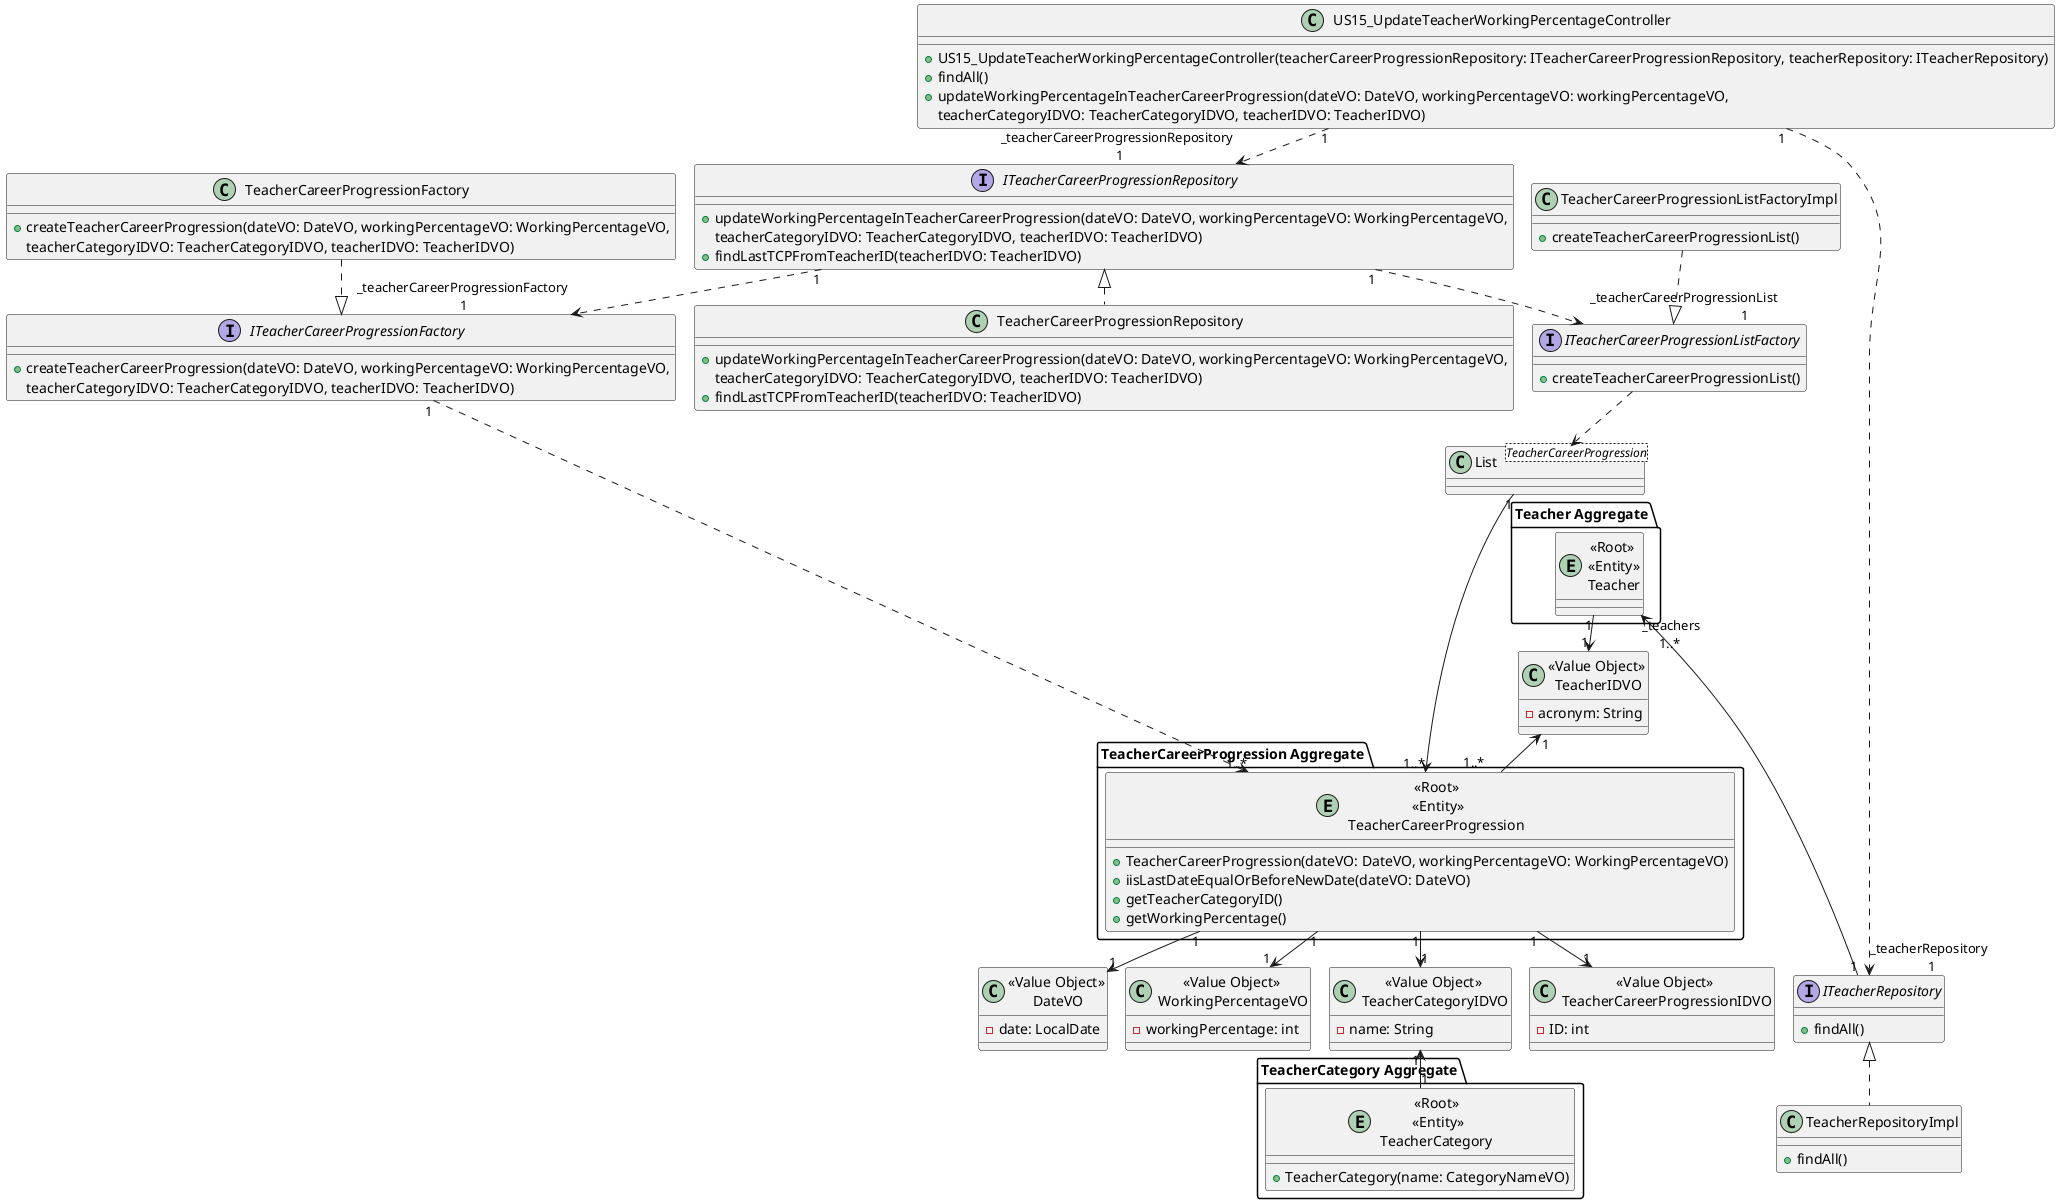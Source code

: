 @startuml
!pragma layout smetana
skinparam ranksep 100
skinparam nodesep 100

class US15_UpdateTeacherWorkingPercentageController {
    +US15_UpdateTeacherWorkingPercentageController(teacherCareerProgressionRepository: ITeacherCareerProgressionRepository, teacherRepository: ITeacherRepository)
    +findAll()
    +updateWorkingPercentageInTeacherCareerProgression(dateVO: DateVO, workingPercentageVO: workingPercentageVO,
    teacherCategoryIDVO: TeacherCategoryIDVO, teacherIDVO: TeacherIDVO)
}

package "Teacher Aggregate" {
    entity "<<Root>>\n <<Entity>>\n Teacher" {
    }
}

class "<<Value Object>>\n TeacherIDVO" {
        -acronym: String
    }


package "TeacherCareerProgression Aggregate" {
    entity "<<Root>>\n <<Entity>>\nTeacherCareerProgression" {
        +TeacherCareerProgression(dateVO: DateVO, workingPercentageVO: WorkingPercentageVO)
        +iisLastDateEqualOrBeforeNewDate(dateVO: DateVO)
        +getTeacherCategoryID()
        +getWorkingPercentage()
    }
}

    class "<<Value Object>>\n TeacherCareerProgressionIDVO" {
          -ID: int
    }

    class "<<Value Object>>\n DateVO" {
          -date: LocalDate
    }

    class "<<Value Object>>\n WorkingPercentageVO" {
              -workingPercentage: int
   }

class TeacherCareerProgressionRepository {
    +updateWorkingPercentageInTeacherCareerProgression(dateVO: DateVO, workingPercentageVO: WorkingPercentageVO,
    teacherCategoryIDVO: TeacherCategoryIDVO, teacherIDVO: TeacherIDVO)
    +findLastTCPFromTeacherID(teacherIDVO: TeacherIDVO)
}

class TeacherRepositoryImpl {
    +findAll()
}

package "TeacherCategory Aggregate" {
    entity "<<Root>>\n <<Entity>>\nTeacherCategory" {
        + TeacherCategory(name: CategoryNameVO)
    }
}

interface ITeacherCareerProgressionRepository {
    +updateWorkingPercentageInTeacherCareerProgression(dateVO: DateVO, workingPercentageVO: WorkingPercentageVO,
    teacherCategoryIDVO: TeacherCategoryIDVO, teacherIDVO: TeacherIDVO)
    +findLastTCPFromTeacherID(teacherIDVO: TeacherIDVO)
}

interface ITeacherRepository {
    +findAll()
}

class "<<Value Object>>\n TeacherCategoryIDVO" {
                -name: String
}

class TeacherCareerProgressionFactory {
    +createTeacherCareerProgression(dateVO: DateVO, workingPercentageVO: WorkingPercentageVO,
                                        teacherCategoryIDVO: TeacherCategoryIDVO, teacherIDVO: TeacherIDVO)
}

interface ITeacherCareerProgressionFactory {
    +createTeacherCareerProgression(dateVO: DateVO, workingPercentageVO: WorkingPercentageVO,
                                        teacherCategoryIDVO: TeacherCategoryIDVO, teacherIDVO: TeacherIDVO)
}

class TeacherCareerProgressionListFactoryImpl {
    +createTeacherCareerProgressionList()
}

interface ITeacherCareerProgressionListFactory {
    +createTeacherCareerProgressionList()
}

class List<TeacherCareerProgression> {
}

US15_UpdateTeacherWorkingPercentageController "1" ..> "_teacherRepository \n 1" ITeacherRepository
US15_UpdateTeacherWorkingPercentageController "1" ..> "_teacherCareerProgressionRepository \n 1" ITeacherCareerProgressionRepository
"<<Root>>\n <<Entity>>\n Teacher" "_teachers         \n 1..*           " <---- "1" ITeacherRepository
"<<Value Object>>\n TeacherIDVO" "1  " <-- "\n 1..*     " "<<Root>>\n <<Entity>>\nTeacherCareerProgression"
ITeacherCareerProgressionRepository "1" ..> "_teacherCareerProgressionFactory \n1" ITeacherCareerProgressionFactory
ITeacherCareerProgressionFactory "1" ..> "   \n        1..*" "<<Root>>\n <<Entity>>\nTeacherCareerProgression"
ITeacherCareerProgressionRepository "1" ..> "  _teacherCareerProgressionList \n                                     1" ITeacherCareerProgressionListFactory
TeacherCareerProgressionFactory ..|> ITeacherCareerProgressionFactory
TeacherCareerProgressionListFactoryImpl ..|> ITeacherCareerProgressionListFactory
ITeacherCareerProgressionListFactory ..> List
List "1" ----> "1..*" "<<Root>>\n <<Entity>>\nTeacherCareerProgression"
"<<Root>>\n <<Entity>>\n Teacher" "1" --> "1" "<<Value Object>>\n TeacherIDVO"
"<<Root>>\n <<Entity>>\nTeacherCareerProgression" "1" --> "1" "<<Value Object>>\n TeacherCareerProgressionIDVO"
"<<Root>>\n <<Entity>>\nTeacherCareerProgression" "1" --> "1" "<<Value Object>>\n DateVO"
"<<Root>>\n <<Entity>>\nTeacherCareerProgression" "1" --> "1" "<<Value Object>>\n WorkingPercentageVO"
"<<Root>>\n <<Entity>>\nTeacherCareerProgression" "1" --> "1" "<<Value Object>>\n TeacherCategoryIDVO"
"<<Value Object>>\n TeacherCategoryIDVO" "1" <-- "1" "<<Root>>\n <<Entity>>\nTeacherCategory"
ITeacherCareerProgressionRepository <|.. TeacherCareerProgressionRepository
ITeacherRepository <|.. TeacherRepositoryImpl

@enduml